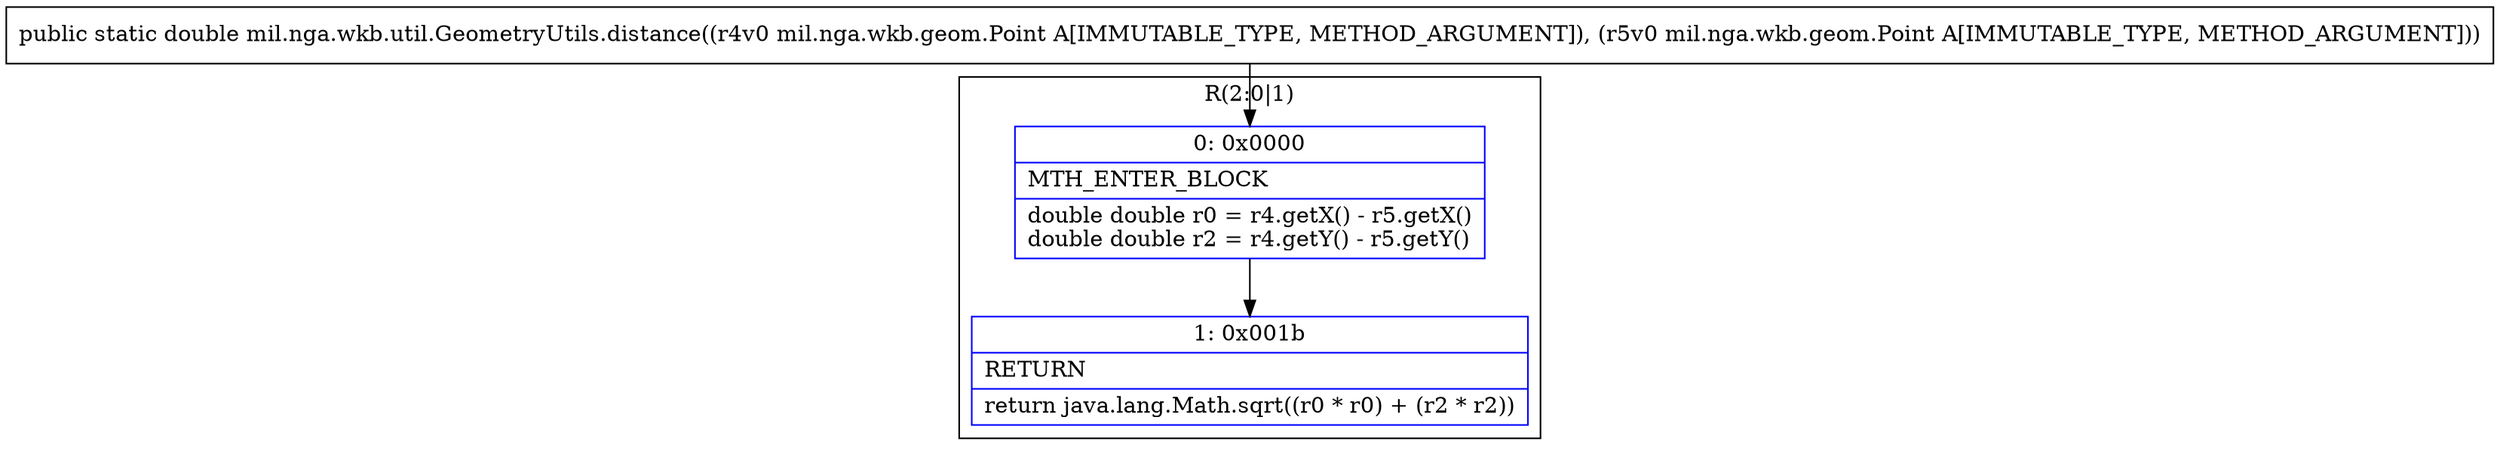 digraph "CFG formil.nga.wkb.util.GeometryUtils.distance(Lmil\/nga\/wkb\/geom\/Point;Lmil\/nga\/wkb\/geom\/Point;)D" {
subgraph cluster_Region_517539197 {
label = "R(2:0|1)";
node [shape=record,color=blue];
Node_0 [shape=record,label="{0\:\ 0x0000|MTH_ENTER_BLOCK\l|double double r0 = r4.getX() \- r5.getX()\ldouble double r2 = r4.getY() \- r5.getY()\l}"];
Node_1 [shape=record,label="{1\:\ 0x001b|RETURN\l|return java.lang.Math.sqrt((r0 * r0) + (r2 * r2))\l}"];
}
MethodNode[shape=record,label="{public static double mil.nga.wkb.util.GeometryUtils.distance((r4v0 mil.nga.wkb.geom.Point A[IMMUTABLE_TYPE, METHOD_ARGUMENT]), (r5v0 mil.nga.wkb.geom.Point A[IMMUTABLE_TYPE, METHOD_ARGUMENT])) }"];
MethodNode -> Node_0;
Node_0 -> Node_1;
}

